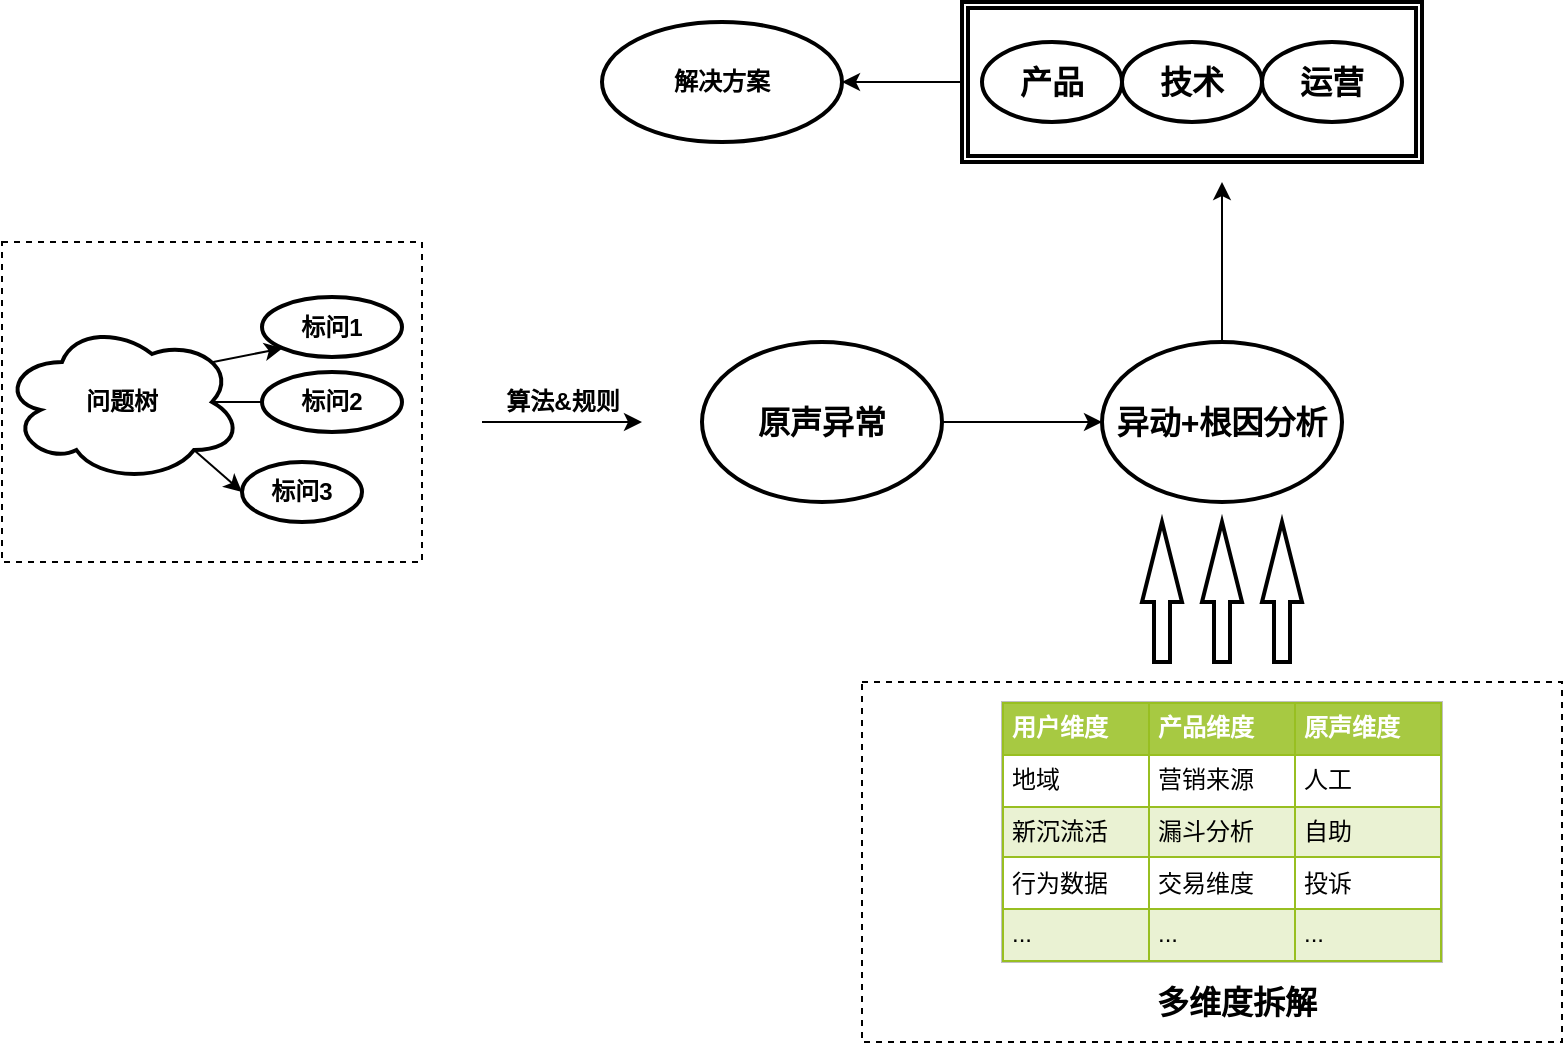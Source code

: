 <mxfile version="15.0.5" type="github">
  <diagram name="Page-1" id="5f0bae14-7c28-e335-631c-24af17079c00">
    <mxGraphModel dx="1006" dy="685" grid="1" gridSize="10" guides="1" tooltips="1" connect="1" arrows="1" fold="1" page="1" pageScale="1" pageWidth="1100" pageHeight="850" background="none" math="0" shadow="0">
      <root>
        <mxCell id="0" />
        <mxCell id="1" parent="0" />
        <mxCell id="-MnmKVy5KxwoX18CLhe7-84" value="" style="edgeStyle=orthogonalEdgeStyle;rounded=0;orthogonalLoop=1;jettySize=auto;html=1;" edge="1" parent="1" source="-MnmKVy5KxwoX18CLhe7-82" target="-MnmKVy5KxwoX18CLhe7-83">
          <mxGeometry relative="1" as="geometry" />
        </mxCell>
        <mxCell id="-MnmKVy5KxwoX18CLhe7-82" value="" style="shape=ext;double=1;rounded=0;whiteSpace=wrap;html=1;shadow=0;sketch=0;strokeColor=#000000;strokeWidth=2;gradientColor=none;" vertex="1" parent="1">
          <mxGeometry x="590" y="70" width="230" height="80" as="geometry" />
        </mxCell>
        <mxCell id="-MnmKVy5KxwoX18CLhe7-78" value="&lt;span&gt;&lt;span style=&quot;font-size: 16px&quot;&gt;运营&lt;/span&gt;&lt;br&gt;&lt;/span&gt;" style="ellipse;whiteSpace=wrap;html=1;rounded=0;shadow=0;sketch=0;fontStyle=1;strokeWidth=2;" vertex="1" parent="1">
          <mxGeometry x="740" y="90" width="70" height="40" as="geometry" />
        </mxCell>
        <mxCell id="-MnmKVy5KxwoX18CLhe7-57" value="" style="rounded=0;whiteSpace=wrap;html=1;shadow=0;sketch=0;strokeColor=#000000;strokeWidth=1;gradientColor=none;dashed=1;" vertex="1" parent="1">
          <mxGeometry x="540" y="410" width="350" height="180" as="geometry" />
        </mxCell>
        <mxCell id="-MnmKVy5KxwoX18CLhe7-21" value="" style="rounded=0;whiteSpace=wrap;html=1;shadow=0;sketch=0;dashed=1;" vertex="1" parent="1">
          <mxGeometry x="110" y="190" width="210" height="160" as="geometry" />
        </mxCell>
        <mxCell id="-MnmKVy5KxwoX18CLhe7-3" value="" style="edgeStyle=orthogonalEdgeStyle;rounded=0;orthogonalLoop=1;jettySize=auto;html=1;exitX=0.875;exitY=0.5;exitDx=0;exitDy=0;exitPerimeter=0;" edge="1" parent="1" source="-MnmKVy5KxwoX18CLhe7-1">
          <mxGeometry relative="1" as="geometry">
            <mxPoint x="310" y="270" as="targetPoint" />
          </mxGeometry>
        </mxCell>
        <mxCell id="-MnmKVy5KxwoX18CLhe7-1" value="问题树" style="ellipse;shape=cloud;whiteSpace=wrap;html=1;fontStyle=1;strokeWidth=2;" vertex="1" parent="1">
          <mxGeometry x="110" y="230" width="120" height="80" as="geometry" />
        </mxCell>
        <mxCell id="-MnmKVy5KxwoX18CLhe7-7" value="标问1" style="ellipse;whiteSpace=wrap;html=1;fontStyle=1;strokeWidth=2;" vertex="1" parent="1">
          <mxGeometry x="240" y="217.5" width="70" height="30" as="geometry" />
        </mxCell>
        <mxCell id="-MnmKVy5KxwoX18CLhe7-9" value="" style="endArrow=classic;html=1;exitX=0.88;exitY=0.25;exitDx=0;exitDy=0;exitPerimeter=0;entryX=0;entryY=1;entryDx=0;entryDy=0;" edge="1" parent="1" source="-MnmKVy5KxwoX18CLhe7-1" target="-MnmKVy5KxwoX18CLhe7-7">
          <mxGeometry width="50" height="50" relative="1" as="geometry">
            <mxPoint x="490" y="380" as="sourcePoint" />
            <mxPoint x="540" y="330" as="targetPoint" />
          </mxGeometry>
        </mxCell>
        <mxCell id="-MnmKVy5KxwoX18CLhe7-11" value="&lt;b&gt;标问2&lt;/b&gt;" style="ellipse;whiteSpace=wrap;html=1;strokeWidth=2;" vertex="1" parent="1">
          <mxGeometry x="240" y="255" width="70" height="30" as="geometry" />
        </mxCell>
        <mxCell id="-MnmKVy5KxwoX18CLhe7-13" value="&lt;b&gt;标问3&lt;/b&gt;" style="ellipse;whiteSpace=wrap;html=1;strokeWidth=2;" vertex="1" parent="1">
          <mxGeometry x="230" y="300" width="60" height="30" as="geometry" />
        </mxCell>
        <mxCell id="-MnmKVy5KxwoX18CLhe7-17" value="" style="endArrow=classic;html=1;exitX=0.8;exitY=0.8;exitDx=0;exitDy=0;exitPerimeter=0;entryX=0;entryY=0.5;entryDx=0;entryDy=0;" edge="1" parent="1" source="-MnmKVy5KxwoX18CLhe7-1" target="-MnmKVy5KxwoX18CLhe7-13">
          <mxGeometry width="50" height="50" relative="1" as="geometry">
            <mxPoint x="260" y="375" as="sourcePoint" />
            <mxPoint x="240" y="310" as="targetPoint" />
          </mxGeometry>
        </mxCell>
        <mxCell id="-MnmKVy5KxwoX18CLhe7-35" value="" style="endArrow=classic;html=1;" edge="1" parent="1">
          <mxGeometry width="50" height="50" relative="1" as="geometry">
            <mxPoint x="350" y="280" as="sourcePoint" />
            <mxPoint x="430" y="280" as="targetPoint" />
          </mxGeometry>
        </mxCell>
        <mxCell id="-MnmKVy5KxwoX18CLhe7-36" value="&lt;b&gt;算法&amp;amp;规则&lt;/b&gt;" style="text;html=1;align=center;verticalAlign=middle;resizable=0;points=[];autosize=1;strokeColor=none;fillColor=none;" vertex="1" parent="1">
          <mxGeometry x="355" y="260" width="70" height="20" as="geometry" />
        </mxCell>
        <mxCell id="-MnmKVy5KxwoX18CLhe7-40" value="" style="edgeStyle=orthogonalEdgeStyle;rounded=0;orthogonalLoop=1;jettySize=auto;html=1;" edge="1" parent="1" source="-MnmKVy5KxwoX18CLhe7-38" target="-MnmKVy5KxwoX18CLhe7-39">
          <mxGeometry relative="1" as="geometry" />
        </mxCell>
        <mxCell id="-MnmKVy5KxwoX18CLhe7-38" value="&lt;span&gt;&lt;font style=&quot;font-size: 16px&quot;&gt;原声异常&lt;/font&gt;&lt;/span&gt;" style="ellipse;whiteSpace=wrap;html=1;rounded=0;shadow=0;sketch=0;fontStyle=1;strokeWidth=2;" vertex="1" parent="1">
          <mxGeometry x="460" y="240" width="120" height="80" as="geometry" />
        </mxCell>
        <mxCell id="-MnmKVy5KxwoX18CLhe7-62" value="" style="edgeStyle=orthogonalEdgeStyle;rounded=0;orthogonalLoop=1;jettySize=auto;html=1;" edge="1" parent="1" source="-MnmKVy5KxwoX18CLhe7-39">
          <mxGeometry relative="1" as="geometry">
            <mxPoint x="720" y="160" as="targetPoint" />
          </mxGeometry>
        </mxCell>
        <mxCell id="-MnmKVy5KxwoX18CLhe7-39" value="&lt;span&gt;&lt;font style=&quot;font-size: 16px&quot;&gt;异动+根因分析&lt;/font&gt;&lt;br&gt;&lt;/span&gt;" style="ellipse;whiteSpace=wrap;html=1;rounded=0;shadow=0;sketch=0;fontStyle=1;strokeWidth=2;" vertex="1" parent="1">
          <mxGeometry x="660" y="240" width="120" height="80" as="geometry" />
        </mxCell>
        <mxCell id="-MnmKVy5KxwoX18CLhe7-50" value="&lt;table border=&quot;1&quot; width=&quot;100%&quot; cellpadding=&quot;4&quot; style=&quot;width: 100% ; height: 100% ; border-collapse: collapse&quot;&gt;&lt;tbody&gt;&lt;tr style=&quot;background-color: #a7c942 ; color: #ffffff ; border: 1px solid #98bf21&quot;&gt;&lt;th align=&quot;left&quot;&gt;用户维度&lt;/th&gt;&lt;th align=&quot;left&quot;&gt;产品维度&lt;/th&gt;&lt;th align=&quot;left&quot;&gt;原声维度&lt;/th&gt;&lt;/tr&gt;&lt;tr style=&quot;border: 1px solid #98bf21&quot;&gt;&lt;td&gt;地域&lt;/td&gt;&lt;td&gt;营销来源&lt;/td&gt;&lt;td&gt;人工&lt;/td&gt;&lt;/tr&gt;&lt;tr style=&quot;background-color: #eaf2d3 ; border: 1px solid #98bf21&quot;&gt;&lt;td&gt;新沉流活&lt;/td&gt;&lt;td&gt;漏斗分析&lt;/td&gt;&lt;td&gt;自助&lt;/td&gt;&lt;/tr&gt;&lt;tr style=&quot;border: 1px solid #98bf21&quot;&gt;&lt;td&gt;行为数据&lt;/td&gt;&lt;td&gt;交易维度&lt;/td&gt;&lt;td&gt;投诉&lt;/td&gt;&lt;/tr&gt;&lt;tr style=&quot;background-color: #eaf2d3 ; border: 1px solid #98bf21&quot;&gt;&lt;td&gt;...&lt;/td&gt;&lt;td&gt;...&lt;/td&gt;&lt;td&gt;...&lt;/td&gt;&lt;/tr&gt;&lt;/tbody&gt;&lt;/table&gt;" style="text;html=1;strokeColor=#c0c0c0;fillColor=#ffffff;overflow=fill;rounded=0;shadow=0;sketch=0;" vertex="1" parent="1">
          <mxGeometry x="610" y="420" width="220" height="130" as="geometry" />
        </mxCell>
        <mxCell id="-MnmKVy5KxwoX18CLhe7-53" value="" style="verticalLabelPosition=bottom;verticalAlign=top;html=1;strokeWidth=2;shape=mxgraph.arrows2.arrow;dy=0.6;dx=40;notch=0;rounded=0;shadow=0;sketch=0;direction=north;" vertex="1" parent="1">
          <mxGeometry x="710" y="330" width="20" height="70" as="geometry" />
        </mxCell>
        <mxCell id="-MnmKVy5KxwoX18CLhe7-55" value="" style="verticalLabelPosition=bottom;verticalAlign=top;html=1;strokeWidth=2;shape=mxgraph.arrows2.arrow;dy=0.6;dx=40;notch=0;rounded=0;shadow=0;sketch=0;direction=north;" vertex="1" parent="1">
          <mxGeometry x="680" y="330" width="20" height="70" as="geometry" />
        </mxCell>
        <mxCell id="-MnmKVy5KxwoX18CLhe7-56" value="" style="verticalLabelPosition=bottom;verticalAlign=top;html=1;strokeWidth=2;shape=mxgraph.arrows2.arrow;dy=0.6;dx=40;notch=0;rounded=0;shadow=0;sketch=0;direction=north;" vertex="1" parent="1">
          <mxGeometry x="740" y="330" width="20" height="70" as="geometry" />
        </mxCell>
        <mxCell id="-MnmKVy5KxwoX18CLhe7-58" value="&lt;b&gt;&lt;font style=&quot;font-size: 16px&quot;&gt;多维度拆解&lt;/font&gt;&lt;/b&gt;" style="text;html=1;strokeColor=none;fillColor=none;align=center;verticalAlign=middle;whiteSpace=wrap;rounded=0;shadow=0;dashed=1;sketch=0;" vertex="1" parent="1">
          <mxGeometry x="685" y="560" width="85" height="20" as="geometry" />
        </mxCell>
        <mxCell id="-MnmKVy5KxwoX18CLhe7-69" value="&lt;span&gt;&lt;span style=&quot;font-size: 16px&quot;&gt;产品&lt;/span&gt;&lt;br&gt;&lt;/span&gt;" style="ellipse;whiteSpace=wrap;html=1;rounded=0;shadow=0;sketch=0;fontStyle=1;strokeWidth=2;" vertex="1" parent="1">
          <mxGeometry x="600" y="90" width="70" height="40" as="geometry" />
        </mxCell>
        <mxCell id="-MnmKVy5KxwoX18CLhe7-80" value="&lt;span&gt;&lt;span style=&quot;font-size: 16px&quot;&gt;技术&lt;/span&gt;&lt;br&gt;&lt;/span&gt;" style="ellipse;whiteSpace=wrap;html=1;rounded=0;shadow=0;sketch=0;fontStyle=1;strokeWidth=2;" vertex="1" parent="1">
          <mxGeometry x="670" y="90" width="70" height="40" as="geometry" />
        </mxCell>
        <mxCell id="-MnmKVy5KxwoX18CLhe7-83" value="&lt;b&gt;解决方案&lt;/b&gt;" style="ellipse;whiteSpace=wrap;html=1;rounded=0;shadow=0;strokeWidth=2;sketch=0;" vertex="1" parent="1">
          <mxGeometry x="410" y="80" width="120" height="60" as="geometry" />
        </mxCell>
      </root>
    </mxGraphModel>
  </diagram>
</mxfile>
